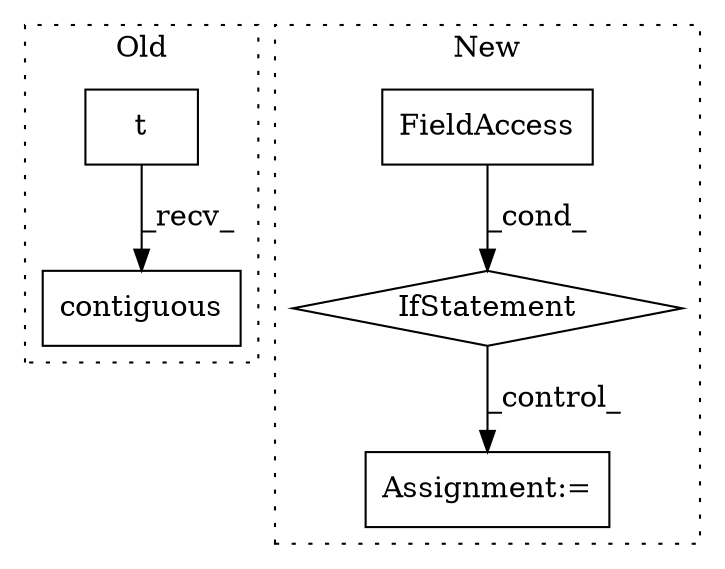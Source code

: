 digraph G {
subgraph cluster0 {
1 [label="contiguous" a="32" s="1162" l="12" shape="box"];
5 [label="t" a="32" s="1158" l="3" shape="box"];
label = "Old";
style="dotted";
}
subgraph cluster1 {
2 [label="IfStatement" a="25" s="1161,1174" l="4,2" shape="diamond"];
3 [label="Assignment:=" a="7" s="1224" l="1" shape="box"];
4 [label="FieldAccess" a="22" s="1165" l="9" shape="box"];
label = "New";
style="dotted";
}
2 -> 3 [label="_control_"];
4 -> 2 [label="_cond_"];
5 -> 1 [label="_recv_"];
}